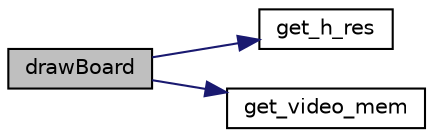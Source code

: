 digraph "drawBoard"
{
 // INTERACTIVE_SVG=YES
 // LATEX_PDF_SIZE
  bgcolor="transparent";
  edge [fontname="Helvetica",fontsize="10",labelfontname="Helvetica",labelfontsize="10"];
  node [fontname="Helvetica",fontsize="10",shape=record];
  rankdir="LR";
  Node8 [label="drawBoard",height=0.2,width=0.4,color="black", fillcolor="grey75", style="filled", fontcolor="black",tooltip="Draws the board with the \"alive\" blocks on to the screen."];
  Node8 -> Node9 [color="midnightblue",fontsize="10",style="solid",fontname="Helvetica"];
  Node9 [label="get_h_res",height=0.2,width=0.4,color="black",URL="$group__video.html#ga3456b8539e4326dd13cbfc4f81b609f1",tooltip=" "];
  Node8 -> Node10 [color="midnightblue",fontsize="10",style="solid",fontname="Helvetica"];
  Node10 [label="get_video_mem",height=0.2,width=0.4,color="black",URL="$group__video.html#ga1d04069f4e8b1556a7a1ed2cd95bfdea",tooltip=" "];
}
